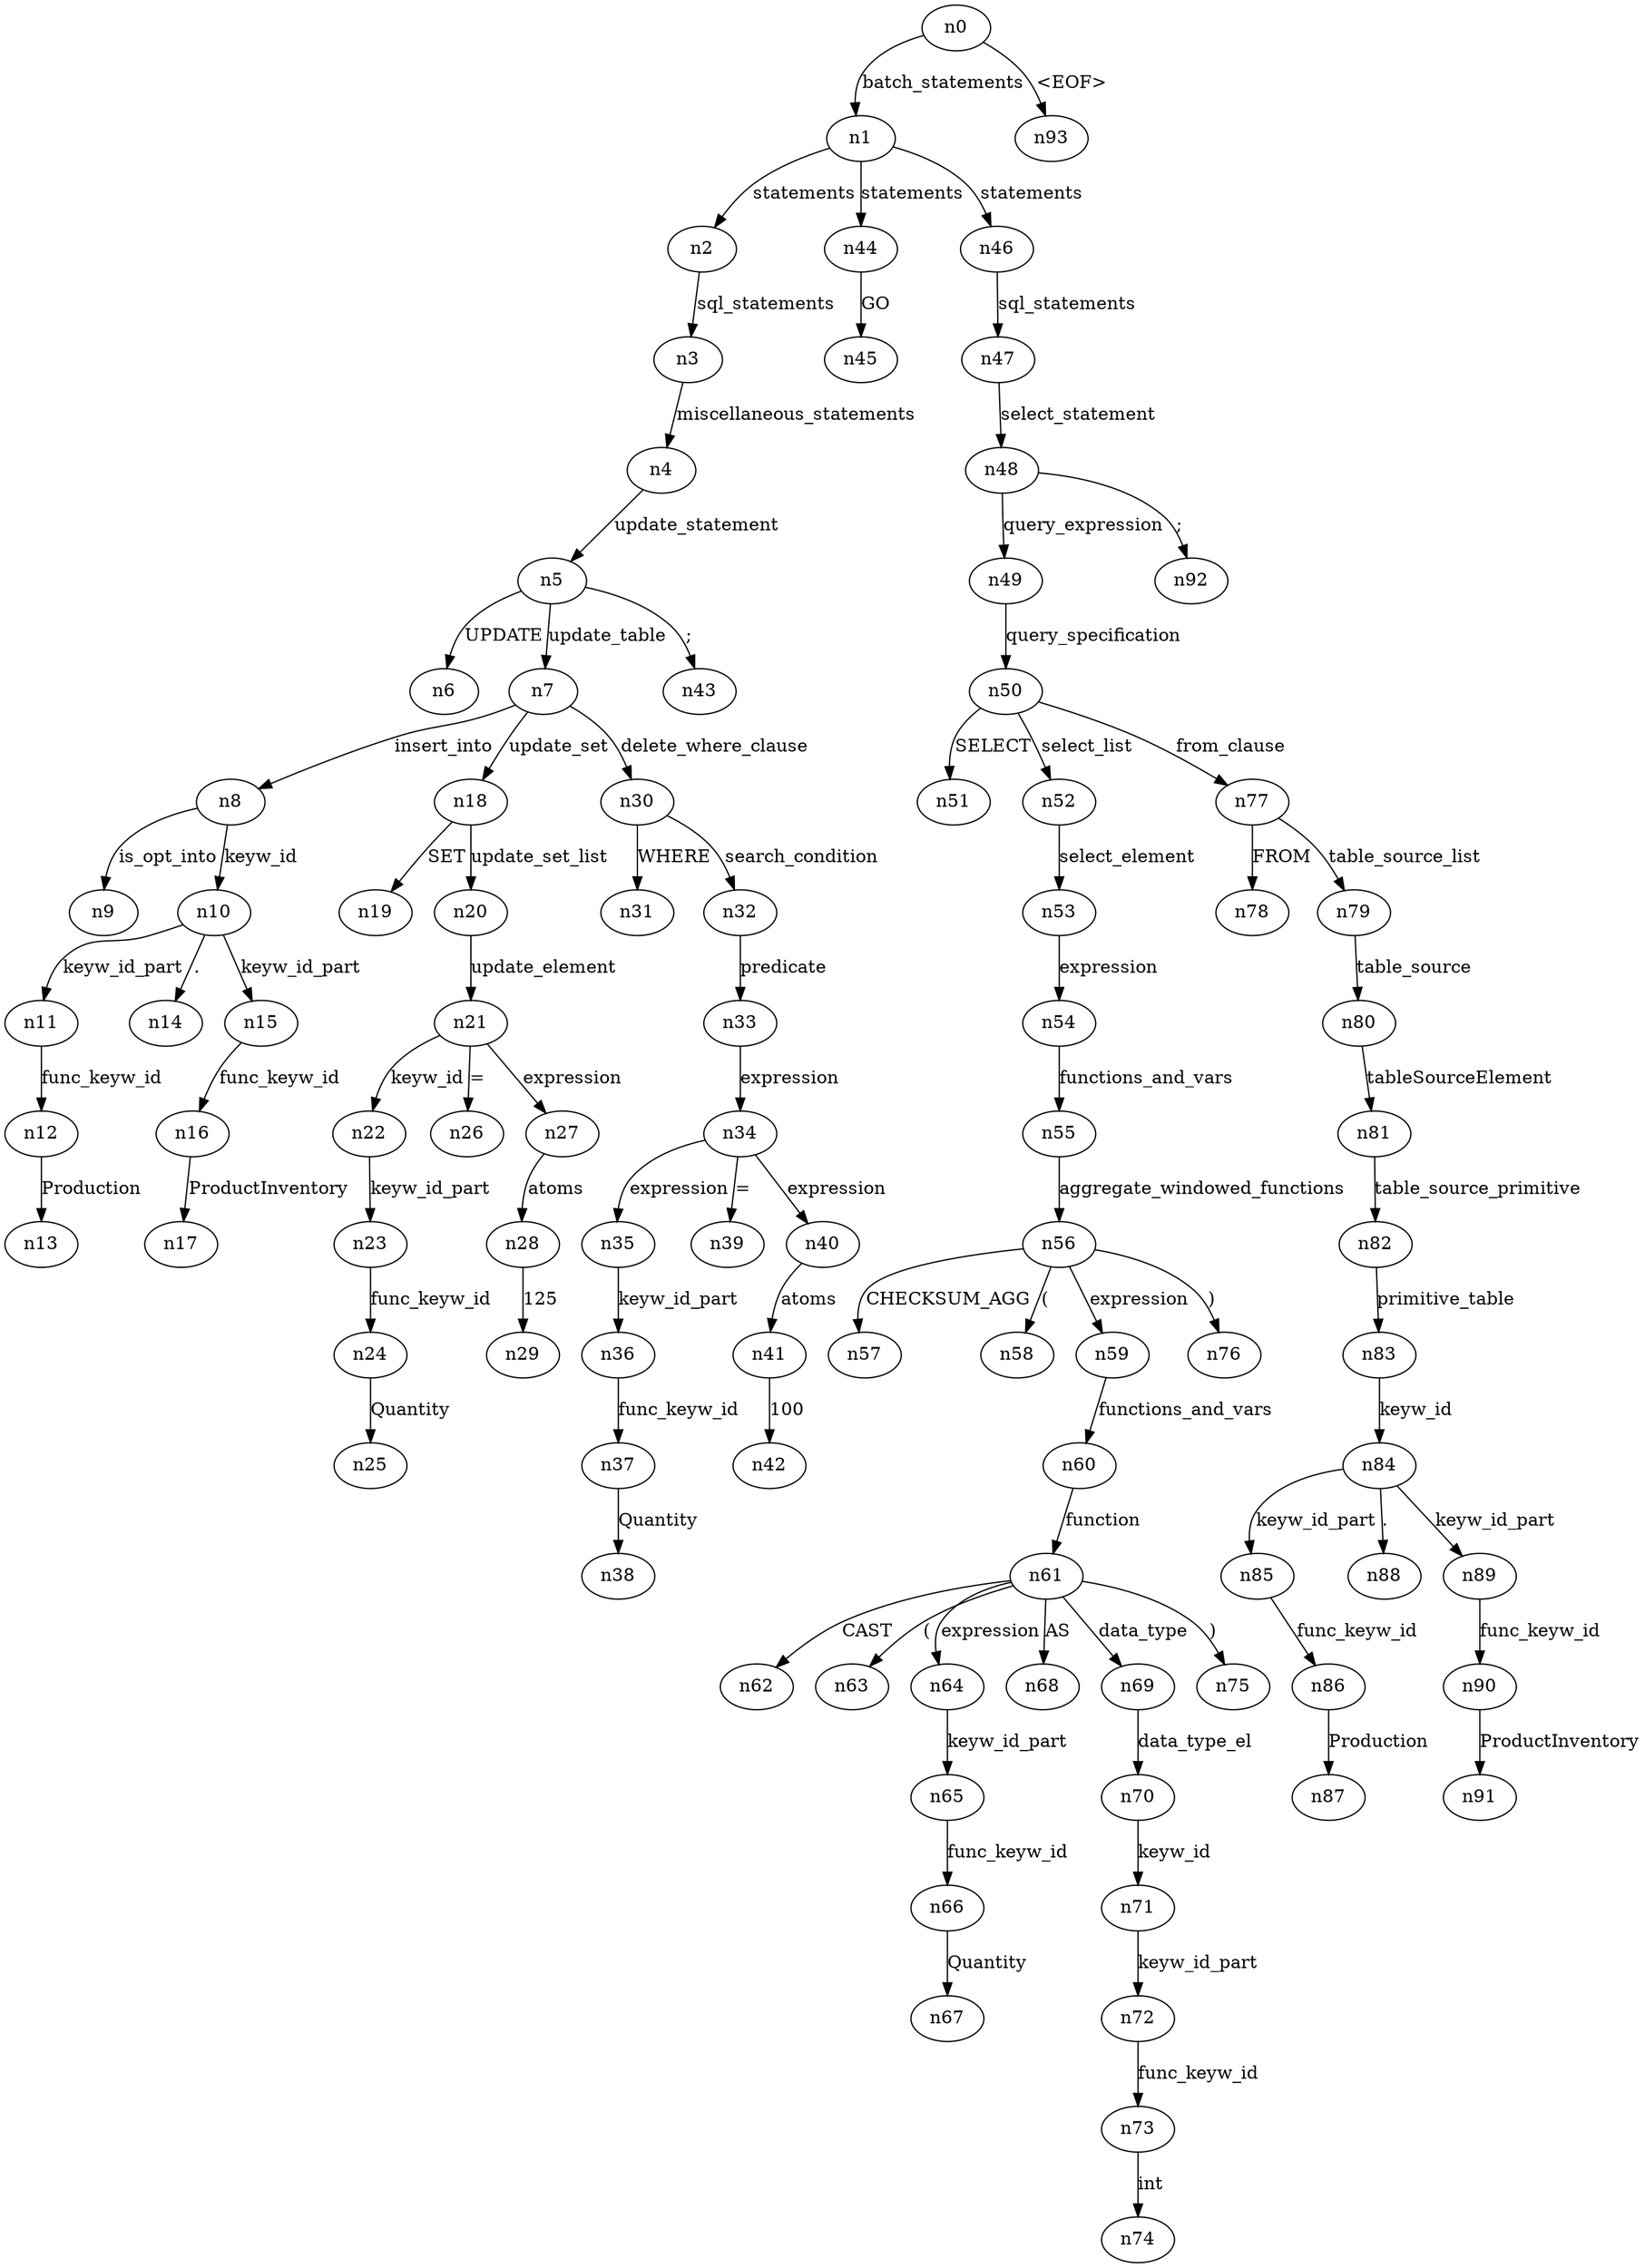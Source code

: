 digraph ParseTree {
  n0 -> n1 [label="batch_statements"];
  n1 -> n2 [label="statements"];
  n2 -> n3 [label="sql_statements"];
  n3 -> n4 [label="miscellaneous_statements"];
  n4 -> n5 [label="update_statement"];
  n5 -> n6 [label="UPDATE"];
  n5 -> n7 [label="update_table"];
  n7 -> n8 [label="insert_into"];
  n8 -> n9 [label="is_opt_into"];
  n8 -> n10 [label="keyw_id"];
  n10 -> n11 [label="keyw_id_part"];
  n11 -> n12 [label="func_keyw_id"];
  n12 -> n13 [label="Production"];
  n10 -> n14 [label="."];
  n10 -> n15 [label="keyw_id_part"];
  n15 -> n16 [label="func_keyw_id"];
  n16 -> n17 [label="ProductInventory"];
  n7 -> n18 [label="update_set"];
  n18 -> n19 [label="SET"];
  n18 -> n20 [label="update_set_list"];
  n20 -> n21 [label="update_element"];
  n21 -> n22 [label="keyw_id"];
  n22 -> n23 [label="keyw_id_part"];
  n23 -> n24 [label="func_keyw_id"];
  n24 -> n25 [label="Quantity"];
  n21 -> n26 [label="="];
  n21 -> n27 [label="expression"];
  n27 -> n28 [label="atoms"];
  n28 -> n29 [label="125"];
  n7 -> n30 [label="delete_where_clause"];
  n30 -> n31 [label="WHERE"];
  n30 -> n32 [label="search_condition"];
  n32 -> n33 [label="predicate"];
  n33 -> n34 [label="expression"];
  n34 -> n35 [label="expression"];
  n35 -> n36 [label="keyw_id_part"];
  n36 -> n37 [label="func_keyw_id"];
  n37 -> n38 [label="Quantity"];
  n34 -> n39 [label="="];
  n34 -> n40 [label="expression"];
  n40 -> n41 [label="atoms"];
  n41 -> n42 [label="100"];
  n5 -> n43 [label=";"];
  n1 -> n44 [label="statements"];
  n44 -> n45 [label="GO"];
  n1 -> n46 [label="statements"];
  n46 -> n47 [label="sql_statements"];
  n47 -> n48 [label="select_statement"];
  n48 -> n49 [label="query_expression"];
  n49 -> n50 [label="query_specification"];
  n50 -> n51 [label="SELECT"];
  n50 -> n52 [label="select_list"];
  n52 -> n53 [label="select_element"];
  n53 -> n54 [label="expression"];
  n54 -> n55 [label="functions_and_vars"];
  n55 -> n56 [label="aggregate_windowed_functions"];
  n56 -> n57 [label="CHECKSUM_AGG"];
  n56 -> n58 [label="("];
  n56 -> n59 [label="expression"];
  n59 -> n60 [label="functions_and_vars"];
  n60 -> n61 [label="function"];
  n61 -> n62 [label="CAST"];
  n61 -> n63 [label="("];
  n61 -> n64 [label="expression"];
  n64 -> n65 [label="keyw_id_part"];
  n65 -> n66 [label="func_keyw_id"];
  n66 -> n67 [label="Quantity"];
  n61 -> n68 [label="AS"];
  n61 -> n69 [label="data_type"];
  n69 -> n70 [label="data_type_el"];
  n70 -> n71 [label="keyw_id"];
  n71 -> n72 [label="keyw_id_part"];
  n72 -> n73 [label="func_keyw_id"];
  n73 -> n74 [label="int"];
  n61 -> n75 [label=")"];
  n56 -> n76 [label=")"];
  n50 -> n77 [label="from_clause"];
  n77 -> n78 [label="FROM"];
  n77 -> n79 [label="table_source_list"];
  n79 -> n80 [label="table_source"];
  n80 -> n81 [label="tableSourceElement"];
  n81 -> n82 [label="table_source_primitive"];
  n82 -> n83 [label="primitive_table"];
  n83 -> n84 [label="keyw_id"];
  n84 -> n85 [label="keyw_id_part"];
  n85 -> n86 [label="func_keyw_id"];
  n86 -> n87 [label="Production"];
  n84 -> n88 [label="."];
  n84 -> n89 [label="keyw_id_part"];
  n89 -> n90 [label="func_keyw_id"];
  n90 -> n91 [label="ProductInventory"];
  n48 -> n92 [label=";"];
  n0 -> n93 [label="<EOF>"];
}